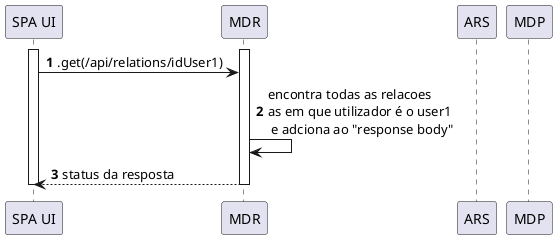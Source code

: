 @startuml
autonumber
'hide footbox

participant "SPA UI" as ui
participant "MDR" as mdr
participant "ARS" as ars
participant "MDP" as mdp

activate ui
activate mdr
ui->mdr: .get(/api/relations/idUser1)
mdr->mdr: encontra todas as relacoes \nas em que utilizador é o user1 \n e adciona ao "response body"
mdr-->ui: status da resposta
deactivate ui
deactivate mdr
@enduml
